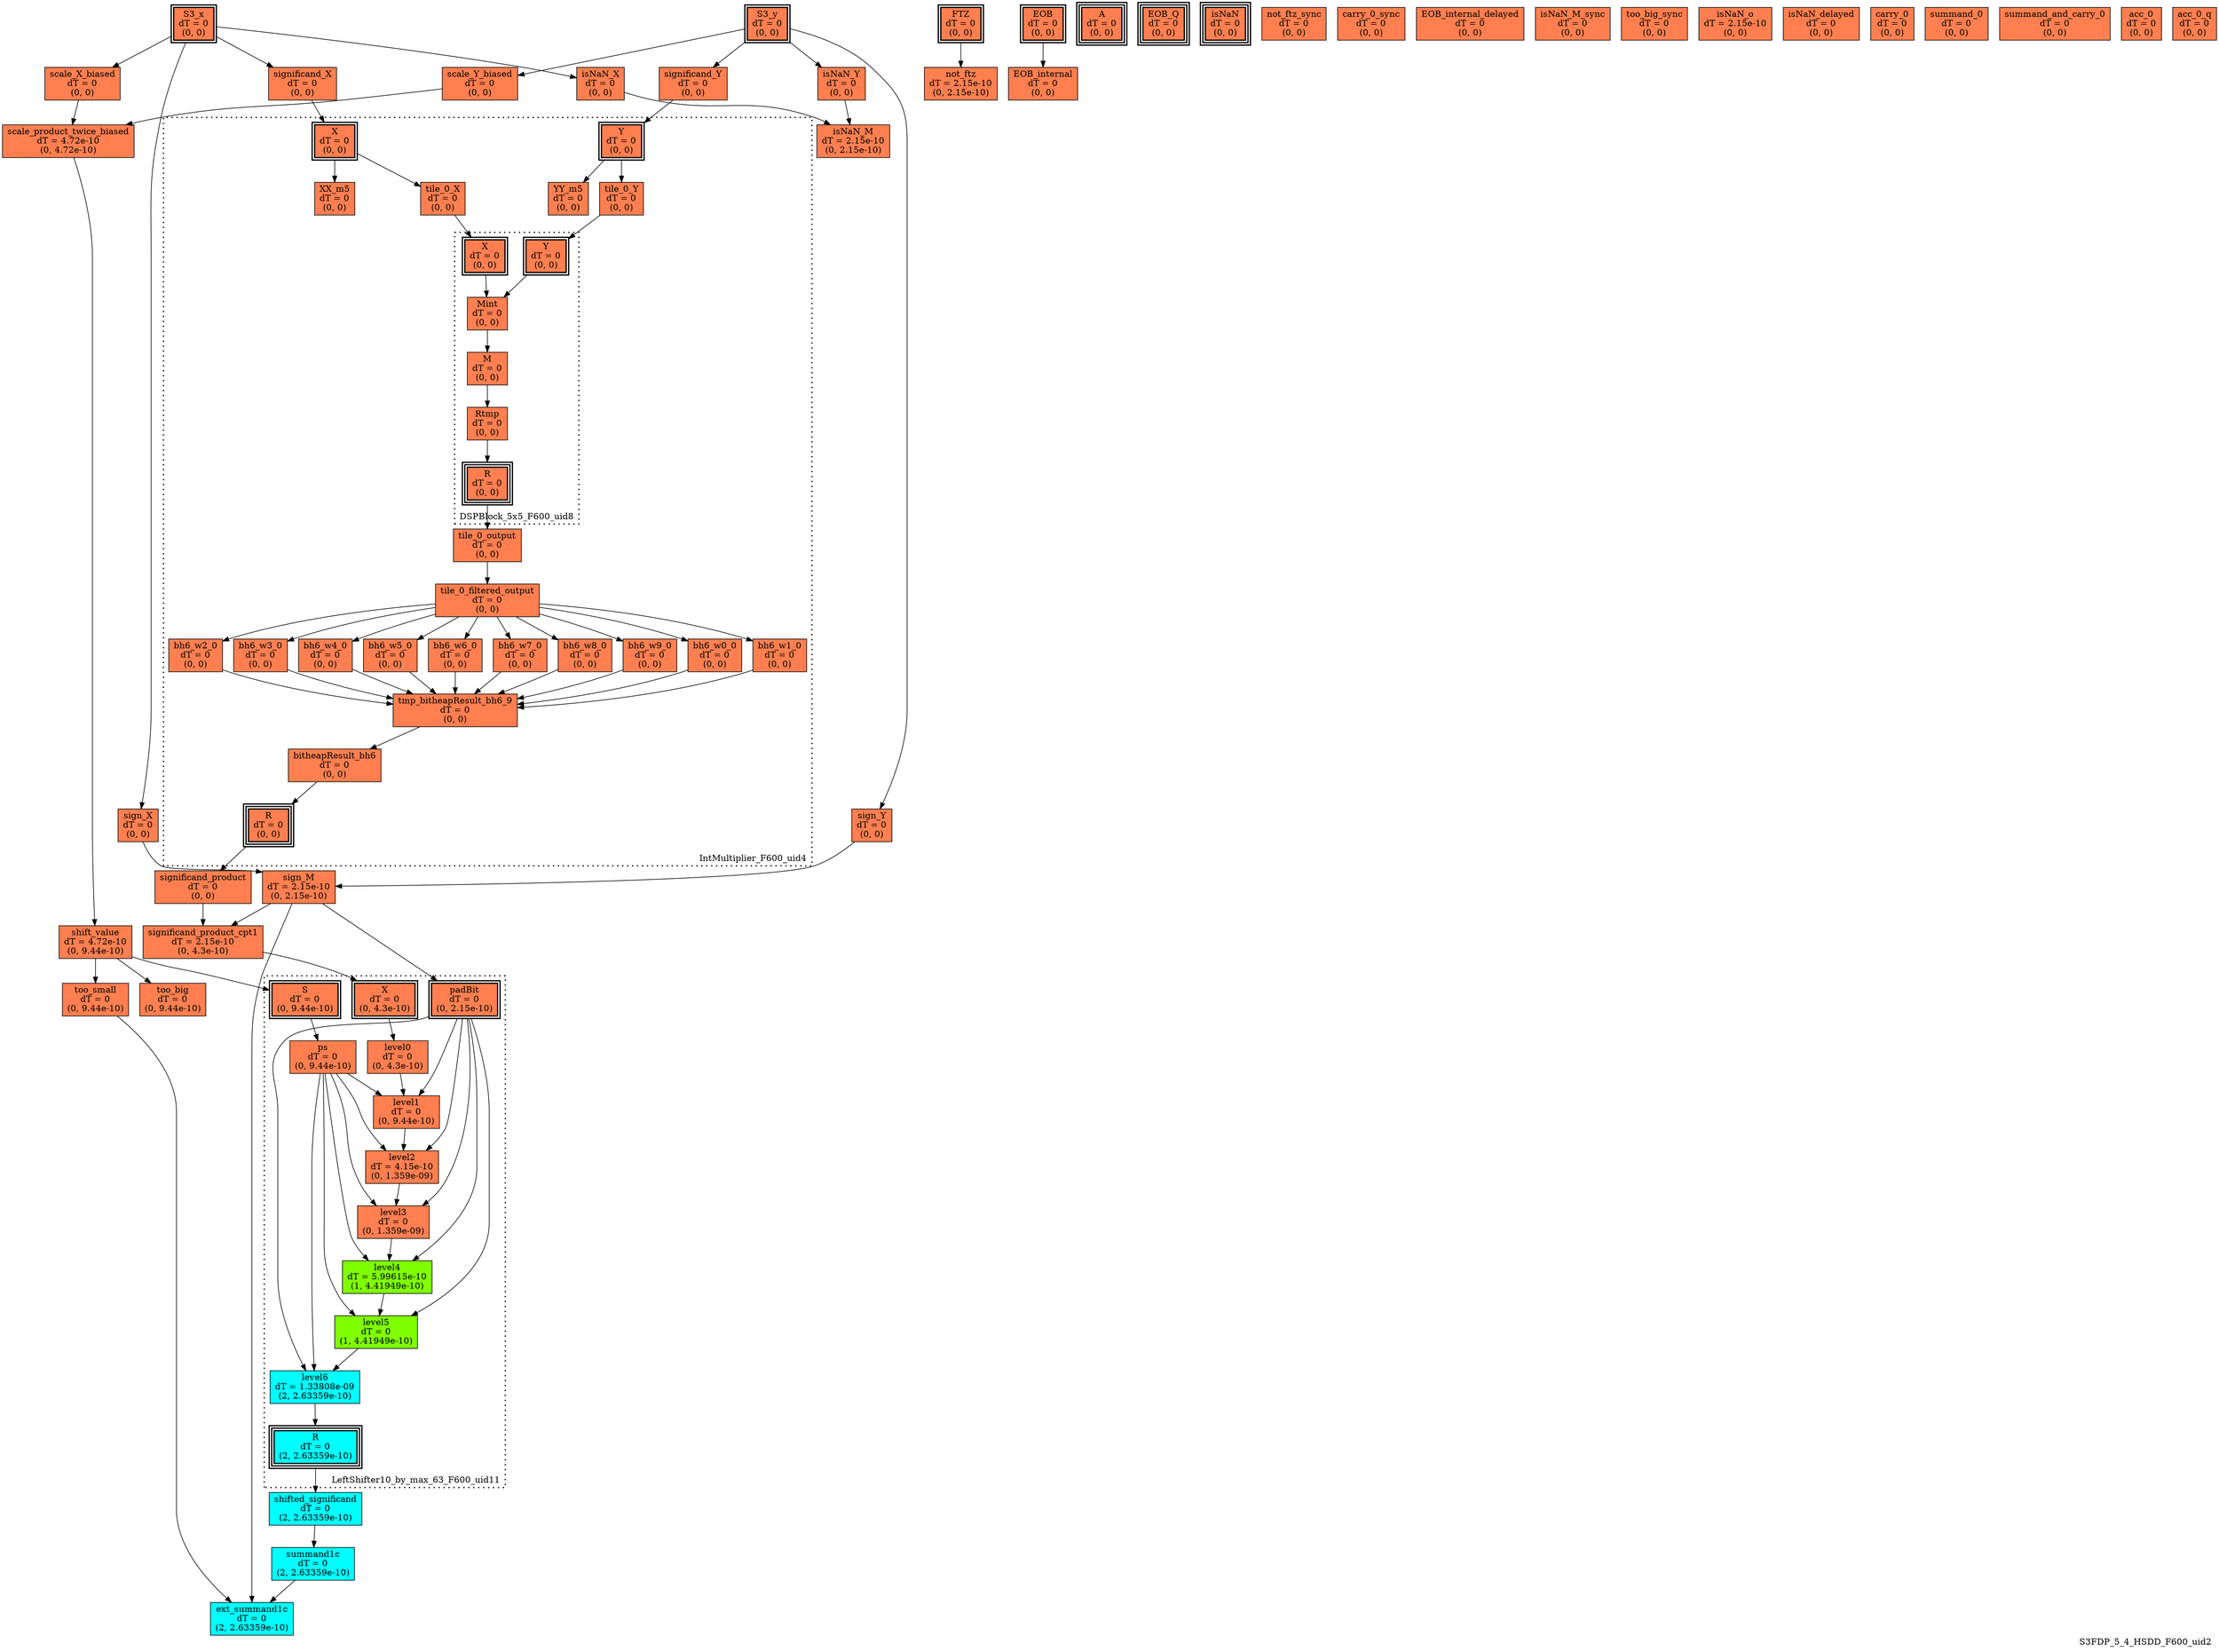 digraph S3FDP_5_4_HSDD_F600_uid2
{
	//graph drawing options
	label=S3FDP_5_4_HSDD_F600_uid2;
	labelloc=bottom;
	labeljust=right;
	ratio=auto;
	nodesep=0.25;
	ranksep=0.5;

	//input/output signals of operator S3FDP_5_4_HSDD_F600_uid2
	S3_x__S3FDP_5_4_HSDD_F600_uid2 [ label="S3_x\ndT = 0\n(0, 0)", shape=box, color=black, style="bold, filled", fillcolor=coral, peripheries=2 ];
	S3_y__S3FDP_5_4_HSDD_F600_uid2 [ label="S3_y\ndT = 0\n(0, 0)", shape=box, color=black, style="bold, filled", fillcolor=coral, peripheries=2 ];
	FTZ__S3FDP_5_4_HSDD_F600_uid2 [ label="FTZ\ndT = 0\n(0, 0)", shape=box, color=black, style="bold, filled", fillcolor=coral, peripheries=2 ];
	EOB__S3FDP_5_4_HSDD_F600_uid2 [ label="EOB\ndT = 0\n(0, 0)", shape=box, color=black, style="bold, filled", fillcolor=coral, peripheries=2 ];
	A__S3FDP_5_4_HSDD_F600_uid2 [ label="A\ndT = 0\n(0, 0)", shape=box, color=black, style="bold, filled", fillcolor=coral, peripheries=3 ];
	EOB_Q__S3FDP_5_4_HSDD_F600_uid2 [ label="EOB_Q\ndT = 0\n(0, 0)", shape=box, color=black, style="bold, filled", fillcolor=coral, peripheries=3 ];
	isNaN__S3FDP_5_4_HSDD_F600_uid2 [ label="isNaN\ndT = 0\n(0, 0)", shape=box, color=black, style="bold, filled", fillcolor=coral, peripheries=3 ];
	{rank=same S3_x__S3FDP_5_4_HSDD_F600_uid2, S3_y__S3FDP_5_4_HSDD_F600_uid2, FTZ__S3FDP_5_4_HSDD_F600_uid2, EOB__S3FDP_5_4_HSDD_F600_uid2};
	{rank=same A__S3FDP_5_4_HSDD_F600_uid2, EOB_Q__S3FDP_5_4_HSDD_F600_uid2, isNaN__S3FDP_5_4_HSDD_F600_uid2};
	//internal signals of operator S3FDP_5_4_HSDD_F600_uid2
	sign_X__S3FDP_5_4_HSDD_F600_uid2 [ label="sign_X\ndT = 0\n(0, 0)", shape=box, color=black, style=filled, fillcolor=coral, peripheries=1 ];
	sign_Y__S3FDP_5_4_HSDD_F600_uid2 [ label="sign_Y\ndT = 0\n(0, 0)", shape=box, color=black, style=filled, fillcolor=coral, peripheries=1 ];
	sign_M__S3FDP_5_4_HSDD_F600_uid2 [ label="sign_M\ndT = 2.15e-10\n(0, 2.15e-10)", shape=box, color=black, style=filled, fillcolor=coral, peripheries=1 ];
	isNaN_X__S3FDP_5_4_HSDD_F600_uid2 [ label="isNaN_X\ndT = 0\n(0, 0)", shape=box, color=black, style=filled, fillcolor=coral, peripheries=1 ];
	isNaN_Y__S3FDP_5_4_HSDD_F600_uid2 [ label="isNaN_Y\ndT = 0\n(0, 0)", shape=box, color=black, style=filled, fillcolor=coral, peripheries=1 ];
	isNaN_M__S3FDP_5_4_HSDD_F600_uid2 [ label="isNaN_M\ndT = 2.15e-10\n(0, 2.15e-10)", shape=box, color=black, style=filled, fillcolor=coral, peripheries=1 ];
	significand_X__S3FDP_5_4_HSDD_F600_uid2 [ label="significand_X\ndT = 0\n(0, 0)", shape=box, color=black, style=filled, fillcolor=coral, peripheries=1 ];
	significand_Y__S3FDP_5_4_HSDD_F600_uid2 [ label="significand_Y\ndT = 0\n(0, 0)", shape=box, color=black, style=filled, fillcolor=coral, peripheries=1 ];
	significand_product__S3FDP_5_4_HSDD_F600_uid2 [ label="significand_product\ndT = 0\n(0, 0)", shape=box, color=black, style=filled, fillcolor=coral, peripheries=1 ];
	scale_X_biased__S3FDP_5_4_HSDD_F600_uid2 [ label="scale_X_biased\ndT = 0\n(0, 0)", shape=box, color=black, style=filled, fillcolor=coral, peripheries=1 ];
	scale_Y_biased__S3FDP_5_4_HSDD_F600_uid2 [ label="scale_Y_biased\ndT = 0\n(0, 0)", shape=box, color=black, style=filled, fillcolor=coral, peripheries=1 ];
	scale_product_twice_biased__S3FDP_5_4_HSDD_F600_uid2 [ label="scale_product_twice_biased\ndT = 4.72e-10\n(0, 4.72e-10)", shape=box, color=black, style=filled, fillcolor=coral, peripheries=1 ];
	significand_product_cpt1__S3FDP_5_4_HSDD_F600_uid2 [ label="significand_product_cpt1\ndT = 2.15e-10\n(0, 4.3e-10)", shape=box, color=black, style=filled, fillcolor=coral, peripheries=1 ];
	shift_value__S3FDP_5_4_HSDD_F600_uid2 [ label="shift_value\ndT = 4.72e-10\n(0, 9.44e-10)", shape=box, color=black, style=filled, fillcolor=coral, peripheries=1 ];
	shifted_significand__S3FDP_5_4_HSDD_F600_uid2 [ label="shifted_significand\ndT = 0\n(2, 2.63359e-10)", shape=box, color=black, style=filled, fillcolor=cyan, peripheries=1 ];
	too_small__S3FDP_5_4_HSDD_F600_uid2 [ label="too_small\ndT = 0\n(0, 9.44e-10)", shape=box, color=black, style=filled, fillcolor=coral, peripheries=1 ];
	too_big__S3FDP_5_4_HSDD_F600_uid2 [ label="too_big\ndT = 0\n(0, 9.44e-10)", shape=box, color=black, style=filled, fillcolor=coral, peripheries=1 ];
	summand1c__S3FDP_5_4_HSDD_F600_uid2 [ label="summand1c\ndT = 0\n(2, 2.63359e-10)", shape=box, color=black, style=filled, fillcolor=cyan, peripheries=1 ];
	ext_summand1c__S3FDP_5_4_HSDD_F600_uid2 [ label="ext_summand1c\ndT = 0\n(2, 2.63359e-10)", shape=box, color=black, style=filled, fillcolor=cyan, peripheries=1 ];
	not_ftz__S3FDP_5_4_HSDD_F600_uid2 [ label="not_ftz\ndT = 2.15e-10\n(0, 2.15e-10)", shape=box, color=black, style=filled, fillcolor=coral, peripheries=1 ];
	EOB_internal__S3FDP_5_4_HSDD_F600_uid2 [ label="EOB_internal\ndT = 0\n(0, 0)", shape=box, color=black, style=filled, fillcolor=coral, peripheries=1 ];
	not_ftz_sync__S3FDP_5_4_HSDD_F600_uid2 [ label="not_ftz_sync\ndT = 0\n(0, 0)", shape=box, color=black, style=filled, fillcolor=coral, peripheries=1 ];
	carry_0_sync__S3FDP_5_4_HSDD_F600_uid2 [ label="carry_0_sync\ndT = 0\n(0, 0)", shape=box, color=black, style=filled, fillcolor=coral, peripheries=1 ];
	EOB_internal_delayed__S3FDP_5_4_HSDD_F600_uid2 [ label="EOB_internal_delayed\ndT = 0\n(0, 0)", shape=box, color=black, style=filled, fillcolor=coral, peripheries=1 ];
	isNaN_M_sync__S3FDP_5_4_HSDD_F600_uid2 [ label="isNaN_M_sync\ndT = 0\n(0, 0)", shape=box, color=black, style=filled, fillcolor=coral, peripheries=1 ];
	too_big_sync__S3FDP_5_4_HSDD_F600_uid2 [ label="too_big_sync\ndT = 0\n(0, 0)", shape=box, color=black, style=filled, fillcolor=coral, peripheries=1 ];
	isNaN_o__S3FDP_5_4_HSDD_F600_uid2 [ label="isNaN_o\ndT = 2.15e-10\n(0, 0)", shape=box, color=black, style=filled, fillcolor=coral, peripheries=1 ];
	isNaN_delayed__S3FDP_5_4_HSDD_F600_uid2 [ label="isNaN_delayed\ndT = 0\n(0, 0)", shape=box, color=black, style=filled, fillcolor=coral, peripheries=1 ];
	carry_0__S3FDP_5_4_HSDD_F600_uid2 [ label="carry_0\ndT = 0\n(0, 0)", shape=box, color=black, style=filled, fillcolor=coral, peripheries=1 ];
	summand_0__S3FDP_5_4_HSDD_F600_uid2 [ label="summand_0\ndT = 0\n(0, 0)", shape=box, color=black, style=filled, fillcolor=coral, peripheries=1 ];
	summand_and_carry_0__S3FDP_5_4_HSDD_F600_uid2 [ label="summand_and_carry_0\ndT = 0\n(0, 0)", shape=box, color=black, style=filled, fillcolor=coral, peripheries=1 ];
	acc_0__S3FDP_5_4_HSDD_F600_uid2 [ label="acc_0\ndT = 0\n(0, 0)", shape=box, color=black, style=filled, fillcolor=coral, peripheries=1 ];
	acc_0_q__S3FDP_5_4_HSDD_F600_uid2 [ label="acc_0_q\ndT = 0\n(0, 0)", shape=box, color=black, style=filled, fillcolor=coral, peripheries=1 ];

	//subcomponents of operator S3FDP_5_4_HSDD_F600_uid2

	subgraph cluster_IntMultiplier_F600_uid4
	{
		//graph drawing options
		label=IntMultiplier_F600_uid4;
		labelloc=bottom;
		labeljust=right;
		style="bold, dotted";
		ratio=auto;
		nodesep=0.25;
		ranksep=0.5;

		//input/output signals of operator IntMultiplier_F600_uid4
		X__IntMultiplier_F600_uid4 [ label="X\ndT = 0\n(0, 0)", shape=box, color=black, style="bold, filled", fillcolor=coral, peripheries=2 ];
		Y__IntMultiplier_F600_uid4 [ label="Y\ndT = 0\n(0, 0)", shape=box, color=black, style="bold, filled", fillcolor=coral, peripheries=2 ];
		R__IntMultiplier_F600_uid4 [ label="R\ndT = 0\n(0, 0)", shape=box, color=black, style="bold, filled", fillcolor=coral, peripheries=3 ];
		{rank=same X__IntMultiplier_F600_uid4, Y__IntMultiplier_F600_uid4};
		{rank=same R__IntMultiplier_F600_uid4};
		//internal signals of operator IntMultiplier_F600_uid4
		XX_m5__IntMultiplier_F600_uid4 [ label="XX_m5\ndT = 0\n(0, 0)", shape=box, color=black, style=filled, fillcolor=coral, peripheries=1 ];
		YY_m5__IntMultiplier_F600_uid4 [ label="YY_m5\ndT = 0\n(0, 0)", shape=box, color=black, style=filled, fillcolor=coral, peripheries=1 ];
		tile_0_X__IntMultiplier_F600_uid4 [ label="tile_0_X\ndT = 0\n(0, 0)", shape=box, color=black, style=filled, fillcolor=coral, peripheries=1 ];
		tile_0_Y__IntMultiplier_F600_uid4 [ label="tile_0_Y\ndT = 0\n(0, 0)", shape=box, color=black, style=filled, fillcolor=coral, peripheries=1 ];
		tile_0_output__IntMultiplier_F600_uid4 [ label="tile_0_output\ndT = 0\n(0, 0)", shape=box, color=black, style=filled, fillcolor=coral, peripheries=1 ];
		tile_0_filtered_output__IntMultiplier_F600_uid4 [ label="tile_0_filtered_output\ndT = 0\n(0, 0)", shape=box, color=black, style=filled, fillcolor=coral, peripheries=1 ];
		bh6_w0_0__IntMultiplier_F600_uid4 [ label="bh6_w0_0\ndT = 0\n(0, 0)", shape=box, color=black, style=filled, fillcolor=coral, peripheries=1 ];
		bh6_w1_0__IntMultiplier_F600_uid4 [ label="bh6_w1_0\ndT = 0\n(0, 0)", shape=box, color=black, style=filled, fillcolor=coral, peripheries=1 ];
		bh6_w2_0__IntMultiplier_F600_uid4 [ label="bh6_w2_0\ndT = 0\n(0, 0)", shape=box, color=black, style=filled, fillcolor=coral, peripheries=1 ];
		bh6_w3_0__IntMultiplier_F600_uid4 [ label="bh6_w3_0\ndT = 0\n(0, 0)", shape=box, color=black, style=filled, fillcolor=coral, peripheries=1 ];
		bh6_w4_0__IntMultiplier_F600_uid4 [ label="bh6_w4_0\ndT = 0\n(0, 0)", shape=box, color=black, style=filled, fillcolor=coral, peripheries=1 ];
		bh6_w5_0__IntMultiplier_F600_uid4 [ label="bh6_w5_0\ndT = 0\n(0, 0)", shape=box, color=black, style=filled, fillcolor=coral, peripheries=1 ];
		bh6_w6_0__IntMultiplier_F600_uid4 [ label="bh6_w6_0\ndT = 0\n(0, 0)", shape=box, color=black, style=filled, fillcolor=coral, peripheries=1 ];
		bh6_w7_0__IntMultiplier_F600_uid4 [ label="bh6_w7_0\ndT = 0\n(0, 0)", shape=box, color=black, style=filled, fillcolor=coral, peripheries=1 ];
		bh6_w8_0__IntMultiplier_F600_uid4 [ label="bh6_w8_0\ndT = 0\n(0, 0)", shape=box, color=black, style=filled, fillcolor=coral, peripheries=1 ];
		bh6_w9_0__IntMultiplier_F600_uid4 [ label="bh6_w9_0\ndT = 0\n(0, 0)", shape=box, color=black, style=filled, fillcolor=coral, peripheries=1 ];
		tmp_bitheapResult_bh6_9__IntMultiplier_F600_uid4 [ label="tmp_bitheapResult_bh6_9\ndT = 0\n(0, 0)", shape=box, color=black, style=filled, fillcolor=coral, peripheries=1 ];
		bitheapResult_bh6__IntMultiplier_F600_uid4 [ label="bitheapResult_bh6\ndT = 0\n(0, 0)", shape=box, color=black, style=filled, fillcolor=coral, peripheries=1 ];

		//subcomponents of operator IntMultiplier_F600_uid4

		subgraph cluster_DSPBlock_5x5_F600_uid8
		{
			//graph drawing options
			label=DSPBlock_5x5_F600_uid8;
			labelloc=bottom;
			labeljust=right;
			style="bold, dotted";
			ratio=auto;
			nodesep=0.25;
			ranksep=0.5;

			//input/output signals of operator DSPBlock_5x5_F600_uid8
			X__DSPBlock_5x5_F600_uid8 [ label="X\ndT = 0\n(0, 0)", shape=box, color=black, style="bold, filled", fillcolor=coral, peripheries=2 ];
			Y__DSPBlock_5x5_F600_uid8 [ label="Y\ndT = 0\n(0, 0)", shape=box, color=black, style="bold, filled", fillcolor=coral, peripheries=2 ];
			R__DSPBlock_5x5_F600_uid8 [ label="R\ndT = 0\n(0, 0)", shape=box, color=black, style="bold, filled", fillcolor=coral, peripheries=3 ];
			{rank=same X__DSPBlock_5x5_F600_uid8, Y__DSPBlock_5x5_F600_uid8};
			{rank=same R__DSPBlock_5x5_F600_uid8};
			//internal signals of operator DSPBlock_5x5_F600_uid8
			Mint__DSPBlock_5x5_F600_uid8 [ label="Mint\ndT = 0\n(0, 0)", shape=box, color=black, style=filled, fillcolor=coral, peripheries=1 ];
			M__DSPBlock_5x5_F600_uid8 [ label="M\ndT = 0\n(0, 0)", shape=box, color=black, style=filled, fillcolor=coral, peripheries=1 ];
			Rtmp__DSPBlock_5x5_F600_uid8 [ label="Rtmp\ndT = 0\n(0, 0)", shape=box, color=black, style=filled, fillcolor=coral, peripheries=1 ];

			//subcomponents of operator DSPBlock_5x5_F600_uid8

			//input and internal signal connections of operator DSPBlock_5x5_F600_uid8
			X__DSPBlock_5x5_F600_uid8 -> Mint__DSPBlock_5x5_F600_uid8 [ arrowhead=normal, arrowsize=1.0, arrowtail=normal, color=black, dir=forward  ];
			Y__DSPBlock_5x5_F600_uid8 -> Mint__DSPBlock_5x5_F600_uid8 [ arrowhead=normal, arrowsize=1.0, arrowtail=normal, color=black, dir=forward  ];
			Mint__DSPBlock_5x5_F600_uid8 -> M__DSPBlock_5x5_F600_uid8 [ arrowhead=normal, arrowsize=1.0, arrowtail=normal, color=black, dir=forward  ];
			M__DSPBlock_5x5_F600_uid8 -> Rtmp__DSPBlock_5x5_F600_uid8 [ arrowhead=normal, arrowsize=1.0, arrowtail=normal, color=black, dir=forward  ];
			Rtmp__DSPBlock_5x5_F600_uid8 -> R__DSPBlock_5x5_F600_uid8 [ arrowhead=normal, arrowsize=1.0, arrowtail=normal, color=black, dir=forward  ];
		}

			//output signal connections of operator DSPBlock_5x5_F600_uid8
			R__DSPBlock_5x5_F600_uid8 -> tile_0_output__IntMultiplier_F600_uid4 [ arrowhead=normal, arrowsize=1.0, arrowtail=normal, color=black, dir=forward  ];

		//input and internal signal connections of operator IntMultiplier_F600_uid4
		X__IntMultiplier_F600_uid4 -> XX_m5__IntMultiplier_F600_uid4 [ arrowhead=normal, arrowsize=1.0, arrowtail=normal, color=black, dir=forward  ];
		X__IntMultiplier_F600_uid4 -> tile_0_X__IntMultiplier_F600_uid4 [ arrowhead=normal, arrowsize=1.0, arrowtail=normal, color=black, dir=forward  ];
		Y__IntMultiplier_F600_uid4 -> YY_m5__IntMultiplier_F600_uid4 [ arrowhead=normal, arrowsize=1.0, arrowtail=normal, color=black, dir=forward  ];
		Y__IntMultiplier_F600_uid4 -> tile_0_Y__IntMultiplier_F600_uid4 [ arrowhead=normal, arrowsize=1.0, arrowtail=normal, color=black, dir=forward  ];
		tile_0_X__IntMultiplier_F600_uid4 -> X__DSPBlock_5x5_F600_uid8 [ arrowhead=normal, arrowsize=1.0, arrowtail=normal, color=black, dir=forward  ];
		tile_0_Y__IntMultiplier_F600_uid4 -> Y__DSPBlock_5x5_F600_uid8 [ arrowhead=normal, arrowsize=1.0, arrowtail=normal, color=black, dir=forward  ];
		tile_0_output__IntMultiplier_F600_uid4 -> tile_0_filtered_output__IntMultiplier_F600_uid4 [ arrowhead=normal, arrowsize=1.0, arrowtail=normal, color=black, dir=forward  ];
		tile_0_filtered_output__IntMultiplier_F600_uid4 -> bh6_w0_0__IntMultiplier_F600_uid4 [ arrowhead=normal, arrowsize=1.0, arrowtail=normal, color=black, dir=forward  ];
		tile_0_filtered_output__IntMultiplier_F600_uid4 -> bh6_w1_0__IntMultiplier_F600_uid4 [ arrowhead=normal, arrowsize=1.0, arrowtail=normal, color=black, dir=forward  ];
		tile_0_filtered_output__IntMultiplier_F600_uid4 -> bh6_w2_0__IntMultiplier_F600_uid4 [ arrowhead=normal, arrowsize=1.0, arrowtail=normal, color=black, dir=forward  ];
		tile_0_filtered_output__IntMultiplier_F600_uid4 -> bh6_w3_0__IntMultiplier_F600_uid4 [ arrowhead=normal, arrowsize=1.0, arrowtail=normal, color=black, dir=forward  ];
		tile_0_filtered_output__IntMultiplier_F600_uid4 -> bh6_w4_0__IntMultiplier_F600_uid4 [ arrowhead=normal, arrowsize=1.0, arrowtail=normal, color=black, dir=forward  ];
		tile_0_filtered_output__IntMultiplier_F600_uid4 -> bh6_w5_0__IntMultiplier_F600_uid4 [ arrowhead=normal, arrowsize=1.0, arrowtail=normal, color=black, dir=forward  ];
		tile_0_filtered_output__IntMultiplier_F600_uid4 -> bh6_w6_0__IntMultiplier_F600_uid4 [ arrowhead=normal, arrowsize=1.0, arrowtail=normal, color=black, dir=forward  ];
		tile_0_filtered_output__IntMultiplier_F600_uid4 -> bh6_w7_0__IntMultiplier_F600_uid4 [ arrowhead=normal, arrowsize=1.0, arrowtail=normal, color=black, dir=forward  ];
		tile_0_filtered_output__IntMultiplier_F600_uid4 -> bh6_w8_0__IntMultiplier_F600_uid4 [ arrowhead=normal, arrowsize=1.0, arrowtail=normal, color=black, dir=forward  ];
		tile_0_filtered_output__IntMultiplier_F600_uid4 -> bh6_w9_0__IntMultiplier_F600_uid4 [ arrowhead=normal, arrowsize=1.0, arrowtail=normal, color=black, dir=forward  ];
		bh6_w0_0__IntMultiplier_F600_uid4 -> tmp_bitheapResult_bh6_9__IntMultiplier_F600_uid4 [ arrowhead=normal, arrowsize=1.0, arrowtail=normal, color=black, dir=forward  ];
		bh6_w1_0__IntMultiplier_F600_uid4 -> tmp_bitheapResult_bh6_9__IntMultiplier_F600_uid4 [ arrowhead=normal, arrowsize=1.0, arrowtail=normal, color=black, dir=forward  ];
		bh6_w2_0__IntMultiplier_F600_uid4 -> tmp_bitheapResult_bh6_9__IntMultiplier_F600_uid4 [ arrowhead=normal, arrowsize=1.0, arrowtail=normal, color=black, dir=forward  ];
		bh6_w3_0__IntMultiplier_F600_uid4 -> tmp_bitheapResult_bh6_9__IntMultiplier_F600_uid4 [ arrowhead=normal, arrowsize=1.0, arrowtail=normal, color=black, dir=forward  ];
		bh6_w4_0__IntMultiplier_F600_uid4 -> tmp_bitheapResult_bh6_9__IntMultiplier_F600_uid4 [ arrowhead=normal, arrowsize=1.0, arrowtail=normal, color=black, dir=forward  ];
		bh6_w5_0__IntMultiplier_F600_uid4 -> tmp_bitheapResult_bh6_9__IntMultiplier_F600_uid4 [ arrowhead=normal, arrowsize=1.0, arrowtail=normal, color=black, dir=forward  ];
		bh6_w6_0__IntMultiplier_F600_uid4 -> tmp_bitheapResult_bh6_9__IntMultiplier_F600_uid4 [ arrowhead=normal, arrowsize=1.0, arrowtail=normal, color=black, dir=forward  ];
		bh6_w7_0__IntMultiplier_F600_uid4 -> tmp_bitheapResult_bh6_9__IntMultiplier_F600_uid4 [ arrowhead=normal, arrowsize=1.0, arrowtail=normal, color=black, dir=forward  ];
		bh6_w8_0__IntMultiplier_F600_uid4 -> tmp_bitheapResult_bh6_9__IntMultiplier_F600_uid4 [ arrowhead=normal, arrowsize=1.0, arrowtail=normal, color=black, dir=forward  ];
		bh6_w9_0__IntMultiplier_F600_uid4 -> tmp_bitheapResult_bh6_9__IntMultiplier_F600_uid4 [ arrowhead=normal, arrowsize=1.0, arrowtail=normal, color=black, dir=forward  ];
		tmp_bitheapResult_bh6_9__IntMultiplier_F600_uid4 -> bitheapResult_bh6__IntMultiplier_F600_uid4 [ arrowhead=normal, arrowsize=1.0, arrowtail=normal, color=black, dir=forward  ];
		bitheapResult_bh6__IntMultiplier_F600_uid4 -> R__IntMultiplier_F600_uid4 [ arrowhead=normal, arrowsize=1.0, arrowtail=normal, color=black, dir=forward  ];
	}

		//output signal connections of operator IntMultiplier_F600_uid4
		R__IntMultiplier_F600_uid4 -> significand_product__S3FDP_5_4_HSDD_F600_uid2 [ arrowhead=normal, arrowsize=1.0, arrowtail=normal, color=black, dir=forward  ];

	subgraph cluster_LeftShifter10_by_max_63_F600_uid11
	{
		//graph drawing options
		label=LeftShifter10_by_max_63_F600_uid11;
		labelloc=bottom;
		labeljust=right;
		style="bold, dotted";
		ratio=auto;
		nodesep=0.25;
		ranksep=0.5;

		//input/output signals of operator LeftShifter10_by_max_63_F600_uid11
		X__LeftShifter10_by_max_63_F600_uid11 [ label="X\ndT = 0\n(0, 4.3e-10)", shape=box, color=black, style="bold, filled", fillcolor=coral, peripheries=2 ];
		S__LeftShifter10_by_max_63_F600_uid11 [ label="S\ndT = 0\n(0, 9.44e-10)", shape=box, color=black, style="bold, filled", fillcolor=coral, peripheries=2 ];
		padBit__LeftShifter10_by_max_63_F600_uid11 [ label="padBit\ndT = 0\n(0, 2.15e-10)", shape=box, color=black, style="bold, filled", fillcolor=coral, peripheries=2 ];
		R__LeftShifter10_by_max_63_F600_uid11 [ label="R\ndT = 0\n(2, 2.63359e-10)", shape=box, color=black, style="bold, filled", fillcolor=cyan, peripheries=3 ];
		{rank=same X__LeftShifter10_by_max_63_F600_uid11, S__LeftShifter10_by_max_63_F600_uid11, padBit__LeftShifter10_by_max_63_F600_uid11};
		{rank=same R__LeftShifter10_by_max_63_F600_uid11};
		//internal signals of operator LeftShifter10_by_max_63_F600_uid11
		ps__LeftShifter10_by_max_63_F600_uid11 [ label="ps\ndT = 0\n(0, 9.44e-10)", shape=box, color=black, style=filled, fillcolor=coral, peripheries=1 ];
		level0__LeftShifter10_by_max_63_F600_uid11 [ label="level0\ndT = 0\n(0, 4.3e-10)", shape=box, color=black, style=filled, fillcolor=coral, peripheries=1 ];
		level1__LeftShifter10_by_max_63_F600_uid11 [ label="level1\ndT = 0\n(0, 9.44e-10)", shape=box, color=black, style=filled, fillcolor=coral, peripheries=1 ];
		level2__LeftShifter10_by_max_63_F600_uid11 [ label="level2\ndT = 4.15e-10\n(0, 1.359e-09)", shape=box, color=black, style=filled, fillcolor=coral, peripheries=1 ];
		level3__LeftShifter10_by_max_63_F600_uid11 [ label="level3\ndT = 0\n(0, 1.359e-09)", shape=box, color=black, style=filled, fillcolor=coral, peripheries=1 ];
		level4__LeftShifter10_by_max_63_F600_uid11 [ label="level4\ndT = 5.99615e-10\n(1, 4.41949e-10)", shape=box, color=black, style=filled, fillcolor=chartreuse, peripheries=1 ];
		level5__LeftShifter10_by_max_63_F600_uid11 [ label="level5\ndT = 0\n(1, 4.41949e-10)", shape=box, color=black, style=filled, fillcolor=chartreuse, peripheries=1 ];
		level6__LeftShifter10_by_max_63_F600_uid11 [ label="level6\ndT = 1.33808e-09\n(2, 2.63359e-10)", shape=box, color=black, style=filled, fillcolor=cyan, peripheries=1 ];

		//subcomponents of operator LeftShifter10_by_max_63_F600_uid11

		//input and internal signal connections of operator LeftShifter10_by_max_63_F600_uid11
		X__LeftShifter10_by_max_63_F600_uid11 -> level0__LeftShifter10_by_max_63_F600_uid11 [ arrowhead=normal, arrowsize=1.0, arrowtail=normal, color=black, dir=forward  ];
		S__LeftShifter10_by_max_63_F600_uid11 -> ps__LeftShifter10_by_max_63_F600_uid11 [ arrowhead=normal, arrowsize=1.0, arrowtail=normal, color=black, dir=forward  ];
		padBit__LeftShifter10_by_max_63_F600_uid11 -> level1__LeftShifter10_by_max_63_F600_uid11 [ arrowhead=normal, arrowsize=1.0, arrowtail=normal, color=black, dir=forward  ];
		padBit__LeftShifter10_by_max_63_F600_uid11 -> level2__LeftShifter10_by_max_63_F600_uid11 [ arrowhead=normal, arrowsize=1.0, arrowtail=normal, color=black, dir=forward  ];
		padBit__LeftShifter10_by_max_63_F600_uid11 -> level3__LeftShifter10_by_max_63_F600_uid11 [ arrowhead=normal, arrowsize=1.0, arrowtail=normal, color=black, dir=forward  ];
		padBit__LeftShifter10_by_max_63_F600_uid11 -> level4__LeftShifter10_by_max_63_F600_uid11 [ arrowhead=normal, arrowsize=1.0, arrowtail=normal, color=black, dir=forward  ];
		padBit__LeftShifter10_by_max_63_F600_uid11 -> level5__LeftShifter10_by_max_63_F600_uid11 [ arrowhead=normal, arrowsize=1.0, arrowtail=normal, color=black, dir=forward  ];
		padBit__LeftShifter10_by_max_63_F600_uid11 -> level6__LeftShifter10_by_max_63_F600_uid11 [ arrowhead=normal, arrowsize=1.0, arrowtail=normal, color=black, dir=forward  ];
		ps__LeftShifter10_by_max_63_F600_uid11 -> level1__LeftShifter10_by_max_63_F600_uid11 [ arrowhead=normal, arrowsize=1.0, arrowtail=normal, color=black, dir=forward  ];
		ps__LeftShifter10_by_max_63_F600_uid11 -> level2__LeftShifter10_by_max_63_F600_uid11 [ arrowhead=normal, arrowsize=1.0, arrowtail=normal, color=black, dir=forward  ];
		ps__LeftShifter10_by_max_63_F600_uid11 -> level3__LeftShifter10_by_max_63_F600_uid11 [ arrowhead=normal, arrowsize=1.0, arrowtail=normal, color=black, dir=forward  ];
		ps__LeftShifter10_by_max_63_F600_uid11 -> level4__LeftShifter10_by_max_63_F600_uid11 [ arrowhead=normal, arrowsize=1.0, arrowtail=normal, color=black, dir=forward  ];
		ps__LeftShifter10_by_max_63_F600_uid11 -> level5__LeftShifter10_by_max_63_F600_uid11 [ arrowhead=normal, arrowsize=1.0, arrowtail=normal, color=black, dir=forward  ];
		ps__LeftShifter10_by_max_63_F600_uid11 -> level6__LeftShifter10_by_max_63_F600_uid11 [ arrowhead=normal, arrowsize=1.0, arrowtail=normal, color=black, dir=forward  ];
		level0__LeftShifter10_by_max_63_F600_uid11 -> level1__LeftShifter10_by_max_63_F600_uid11 [ arrowhead=normal, arrowsize=1.0, arrowtail=normal, color=black, dir=forward  ];
		level1__LeftShifter10_by_max_63_F600_uid11 -> level2__LeftShifter10_by_max_63_F600_uid11 [ arrowhead=normal, arrowsize=1.0, arrowtail=normal, color=black, dir=forward  ];
		level2__LeftShifter10_by_max_63_F600_uid11 -> level3__LeftShifter10_by_max_63_F600_uid11 [ arrowhead=normal, arrowsize=1.0, arrowtail=normal, color=black, dir=forward  ];
		level3__LeftShifter10_by_max_63_F600_uid11 -> level4__LeftShifter10_by_max_63_F600_uid11 [ arrowhead=normal, arrowsize=1.0, arrowtail=normal, color=black, dir=forward  ];
		level4__LeftShifter10_by_max_63_F600_uid11 -> level5__LeftShifter10_by_max_63_F600_uid11 [ arrowhead=normal, arrowsize=1.0, arrowtail=normal, color=black, dir=forward  ];
		level5__LeftShifter10_by_max_63_F600_uid11 -> level6__LeftShifter10_by_max_63_F600_uid11 [ arrowhead=normal, arrowsize=1.0, arrowtail=normal, color=black, dir=forward  ];
		level6__LeftShifter10_by_max_63_F600_uid11 -> R__LeftShifter10_by_max_63_F600_uid11 [ arrowhead=normal, arrowsize=1.0, arrowtail=normal, color=black, dir=forward  ];
	}

		//output signal connections of operator LeftShifter10_by_max_63_F600_uid11
		R__LeftShifter10_by_max_63_F600_uid11 -> shifted_significand__S3FDP_5_4_HSDD_F600_uid2 [ arrowhead=normal, arrowsize=1.0, arrowtail=normal, color=black, dir=forward  ];

	//input and internal signal connections of operator S3FDP_5_4_HSDD_F600_uid2
	S3_x__S3FDP_5_4_HSDD_F600_uid2 -> sign_X__S3FDP_5_4_HSDD_F600_uid2 [ arrowhead=normal, arrowsize=1.0, arrowtail=normal, color=black, dir=forward  ];
	S3_x__S3FDP_5_4_HSDD_F600_uid2 -> isNaN_X__S3FDP_5_4_HSDD_F600_uid2 [ arrowhead=normal, arrowsize=1.0, arrowtail=normal, color=black, dir=forward  ];
	S3_x__S3FDP_5_4_HSDD_F600_uid2 -> significand_X__S3FDP_5_4_HSDD_F600_uid2 [ arrowhead=normal, arrowsize=1.0, arrowtail=normal, color=black, dir=forward  ];
	S3_x__S3FDP_5_4_HSDD_F600_uid2 -> scale_X_biased__S3FDP_5_4_HSDD_F600_uid2 [ arrowhead=normal, arrowsize=1.0, arrowtail=normal, color=black, dir=forward  ];
	S3_y__S3FDP_5_4_HSDD_F600_uid2 -> sign_Y__S3FDP_5_4_HSDD_F600_uid2 [ arrowhead=normal, arrowsize=1.0, arrowtail=normal, color=black, dir=forward  ];
	S3_y__S3FDP_5_4_HSDD_F600_uid2 -> isNaN_Y__S3FDP_5_4_HSDD_F600_uid2 [ arrowhead=normal, arrowsize=1.0, arrowtail=normal, color=black, dir=forward  ];
	S3_y__S3FDP_5_4_HSDD_F600_uid2 -> significand_Y__S3FDP_5_4_HSDD_F600_uid2 [ arrowhead=normal, arrowsize=1.0, arrowtail=normal, color=black, dir=forward  ];
	S3_y__S3FDP_5_4_HSDD_F600_uid2 -> scale_Y_biased__S3FDP_5_4_HSDD_F600_uid2 [ arrowhead=normal, arrowsize=1.0, arrowtail=normal, color=black, dir=forward  ];
	FTZ__S3FDP_5_4_HSDD_F600_uid2 -> not_ftz__S3FDP_5_4_HSDD_F600_uid2 [ arrowhead=normal, arrowsize=1.0, arrowtail=normal, color=black, dir=forward  ];
	EOB__S3FDP_5_4_HSDD_F600_uid2 -> EOB_internal__S3FDP_5_4_HSDD_F600_uid2 [ arrowhead=normal, arrowsize=1.0, arrowtail=normal, color=black, dir=forward  ];
	sign_X__S3FDP_5_4_HSDD_F600_uid2 -> sign_M__S3FDP_5_4_HSDD_F600_uid2 [ arrowhead=normal, arrowsize=1.0, arrowtail=normal, color=black, dir=forward  ];
	sign_Y__S3FDP_5_4_HSDD_F600_uid2 -> sign_M__S3FDP_5_4_HSDD_F600_uid2 [ arrowhead=normal, arrowsize=1.0, arrowtail=normal, color=black, dir=forward  ];
	sign_M__S3FDP_5_4_HSDD_F600_uid2 -> significand_product_cpt1__S3FDP_5_4_HSDD_F600_uid2 [ arrowhead=normal, arrowsize=1.0, arrowtail=normal, color=black, dir=forward  ];
	sign_M__S3FDP_5_4_HSDD_F600_uid2 -> padBit__LeftShifter10_by_max_63_F600_uid11 [ arrowhead=normal, arrowsize=1.0, arrowtail=normal, color=black, dir=forward  ];
	sign_M__S3FDP_5_4_HSDD_F600_uid2 -> ext_summand1c__S3FDP_5_4_HSDD_F600_uid2 [ arrowhead=normal, arrowsize=1.0, arrowtail=normal, color=black, dir=forward  ];
	isNaN_X__S3FDP_5_4_HSDD_F600_uid2 -> isNaN_M__S3FDP_5_4_HSDD_F600_uid2 [ arrowhead=normal, arrowsize=1.0, arrowtail=normal, color=black, dir=forward  ];
	isNaN_Y__S3FDP_5_4_HSDD_F600_uid2 -> isNaN_M__S3FDP_5_4_HSDD_F600_uid2 [ arrowhead=normal, arrowsize=1.0, arrowtail=normal, color=black, dir=forward  ];
	significand_X__S3FDP_5_4_HSDD_F600_uid2 -> X__IntMultiplier_F600_uid4 [ arrowhead=normal, arrowsize=1.0, arrowtail=normal, color=black, dir=forward  ];
	significand_Y__S3FDP_5_4_HSDD_F600_uid2 -> Y__IntMultiplier_F600_uid4 [ arrowhead=normal, arrowsize=1.0, arrowtail=normal, color=black, dir=forward  ];
	significand_product__S3FDP_5_4_HSDD_F600_uid2 -> significand_product_cpt1__S3FDP_5_4_HSDD_F600_uid2 [ arrowhead=normal, arrowsize=1.0, arrowtail=normal, color=black, dir=forward  ];
	scale_X_biased__S3FDP_5_4_HSDD_F600_uid2 -> scale_product_twice_biased__S3FDP_5_4_HSDD_F600_uid2 [ arrowhead=normal, arrowsize=1.0, arrowtail=normal, color=black, dir=forward  ];
	scale_Y_biased__S3FDP_5_4_HSDD_F600_uid2 -> scale_product_twice_biased__S3FDP_5_4_HSDD_F600_uid2 [ arrowhead=normal, arrowsize=1.0, arrowtail=normal, color=black, dir=forward  ];
	scale_product_twice_biased__S3FDP_5_4_HSDD_F600_uid2 -> shift_value__S3FDP_5_4_HSDD_F600_uid2 [ arrowhead=normal, arrowsize=1.0, arrowtail=normal, color=black, dir=forward  ];
	significand_product_cpt1__S3FDP_5_4_HSDD_F600_uid2 -> X__LeftShifter10_by_max_63_F600_uid11 [ arrowhead=normal, arrowsize=1.0, arrowtail=normal, color=black, dir=forward  ];
	shift_value__S3FDP_5_4_HSDD_F600_uid2 -> S__LeftShifter10_by_max_63_F600_uid11 [ arrowhead=normal, arrowsize=1.0, arrowtail=normal, color=black, dir=forward  ];
	shift_value__S3FDP_5_4_HSDD_F600_uid2 -> too_small__S3FDP_5_4_HSDD_F600_uid2 [ arrowhead=normal, arrowsize=1.0, arrowtail=normal, color=black, dir=forward  ];
	shift_value__S3FDP_5_4_HSDD_F600_uid2 -> too_big__S3FDP_5_4_HSDD_F600_uid2 [ arrowhead=normal, arrowsize=1.0, arrowtail=normal, color=black, dir=forward  ];
	shifted_significand__S3FDP_5_4_HSDD_F600_uid2 -> summand1c__S3FDP_5_4_HSDD_F600_uid2 [ arrowhead=normal, arrowsize=1.0, arrowtail=normal, color=black, dir=forward  ];
	too_small__S3FDP_5_4_HSDD_F600_uid2 -> ext_summand1c__S3FDP_5_4_HSDD_F600_uid2 [ arrowhead=normal, arrowsize=1.0, arrowtail=normal, color=black, dir=forward  ];
	summand1c__S3FDP_5_4_HSDD_F600_uid2 -> ext_summand1c__S3FDP_5_4_HSDD_F600_uid2 [ arrowhead=normal, arrowsize=1.0, arrowtail=normal, color=black, dir=forward  ];
}

